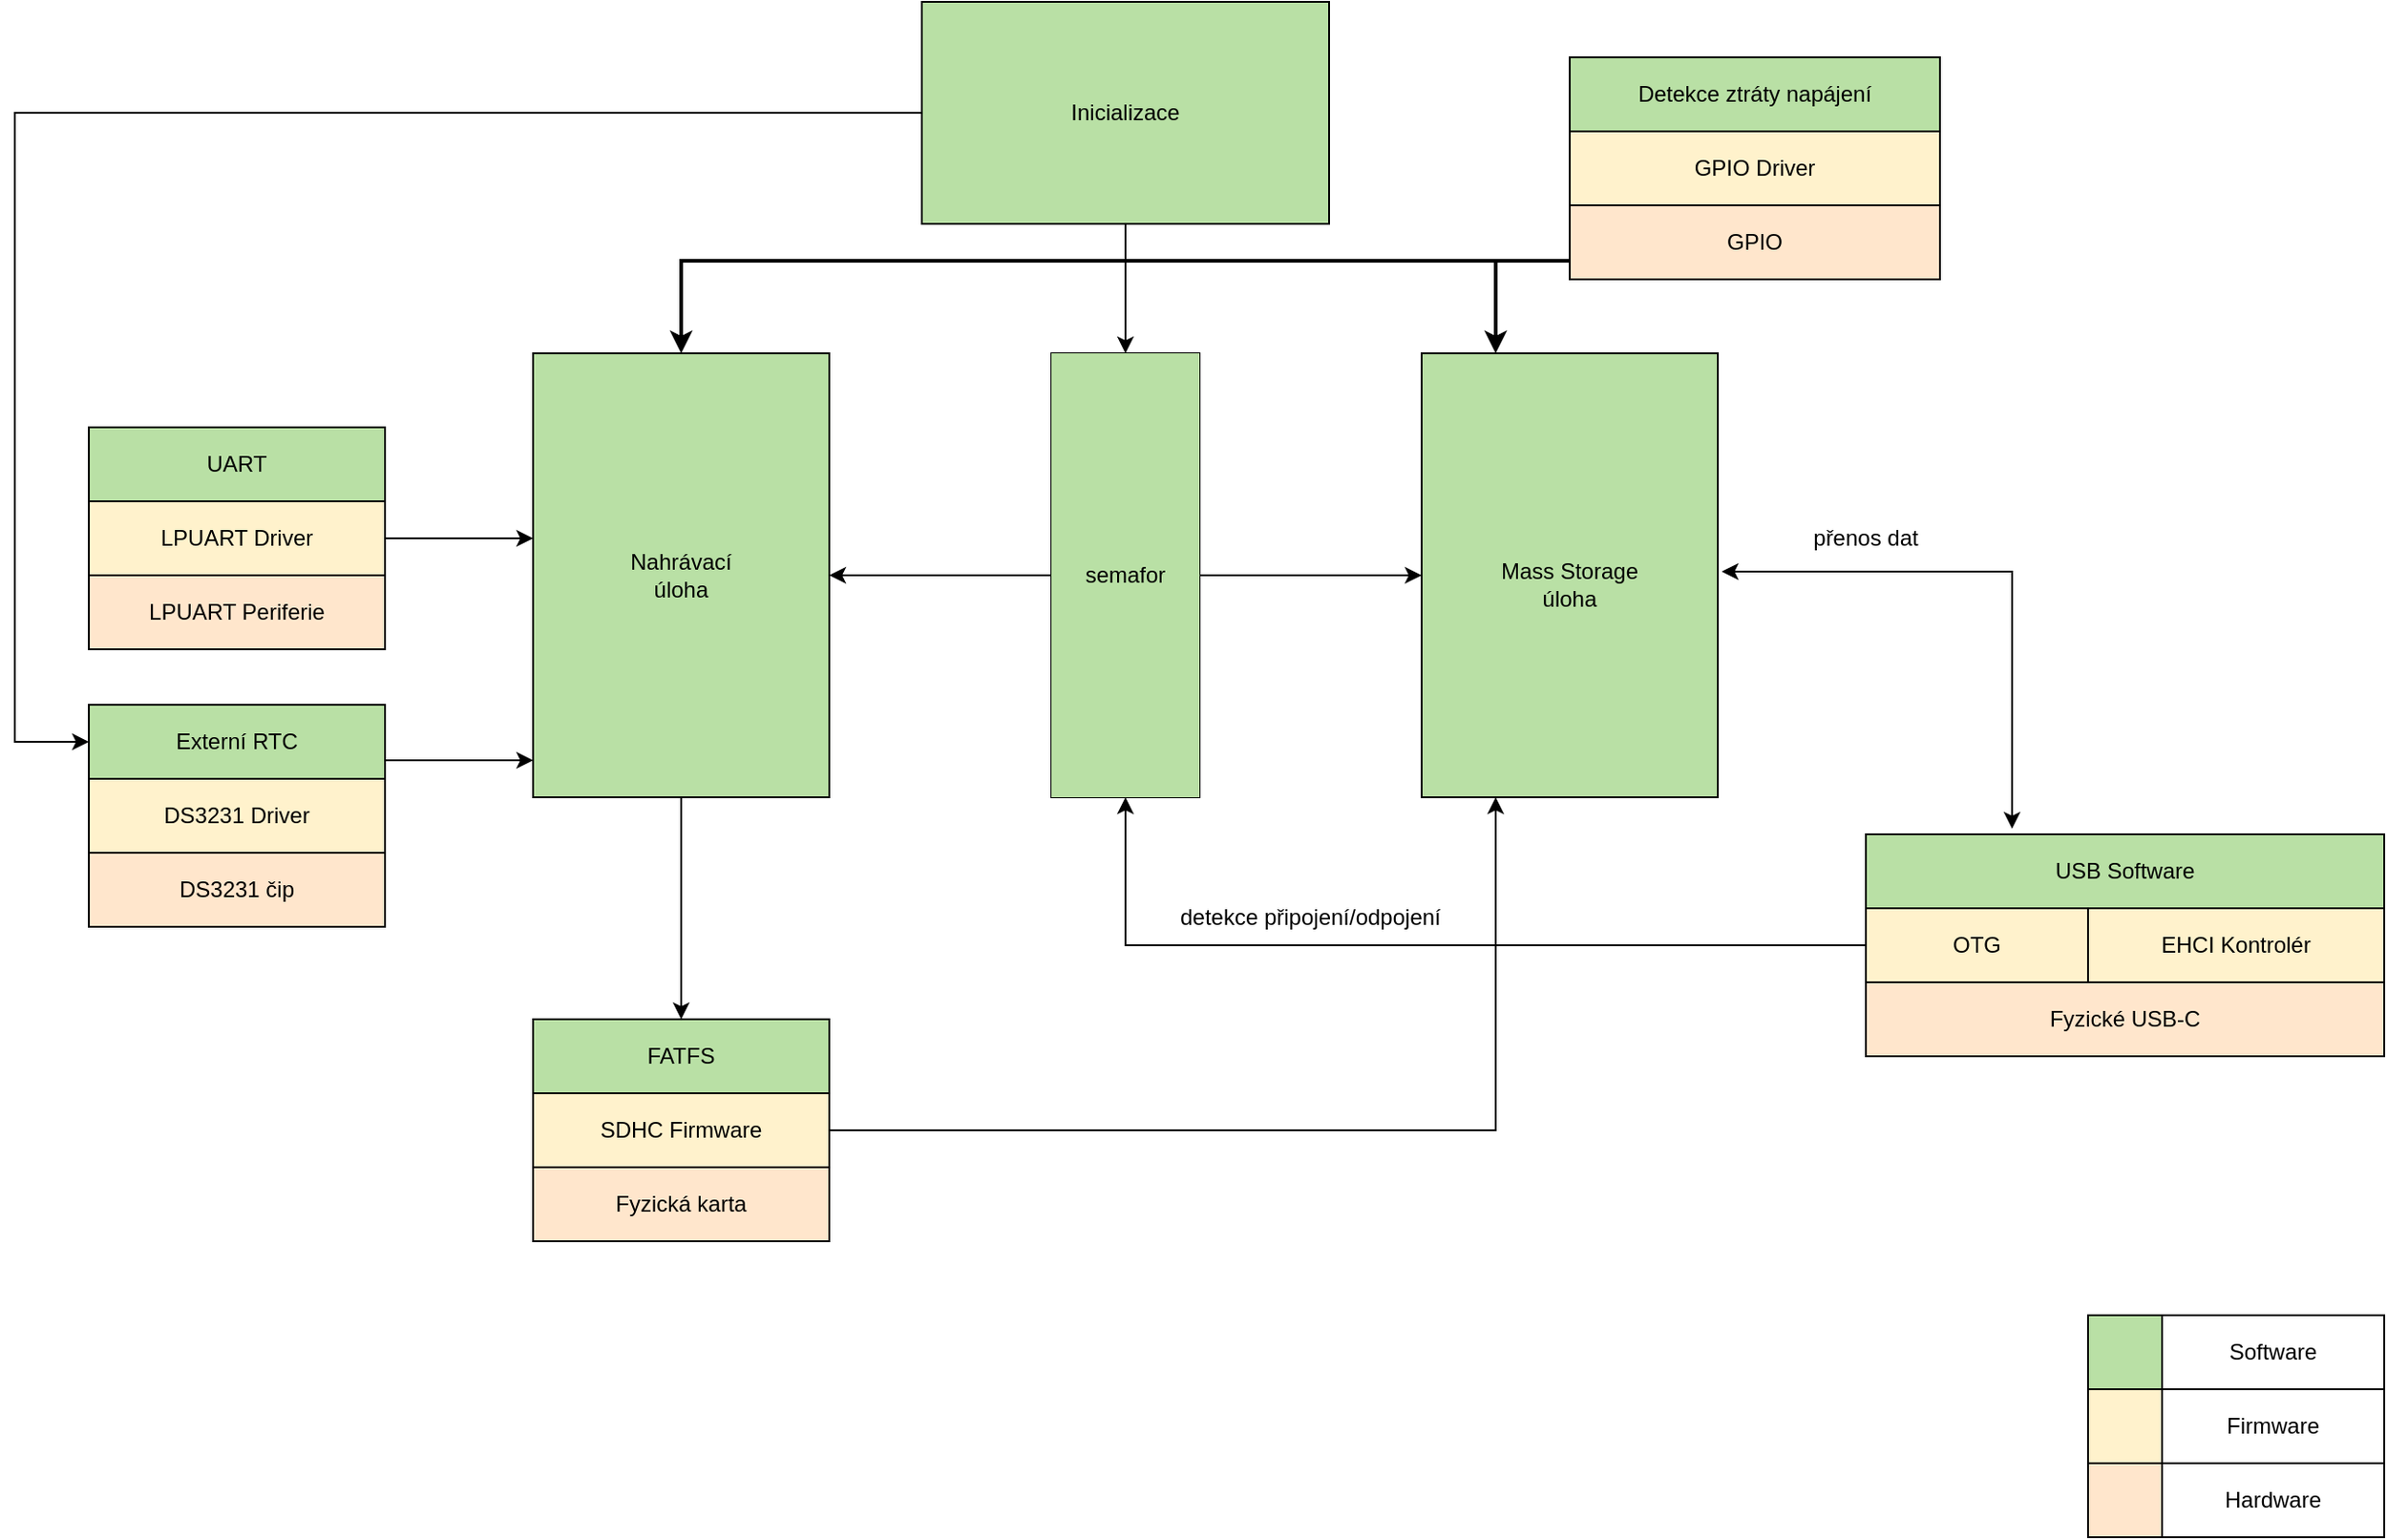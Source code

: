<mxfile version="26.0.4">
  <diagram name="Page-1" id="rjwEgcaiLJZMq75zWwEi">
    <mxGraphModel dx="2420" dy="929" grid="1" gridSize="10" guides="1" tooltips="1" connect="1" arrows="1" fold="1" page="1" pageScale="1" pageWidth="827" pageHeight="1169" math="0" shadow="0">
      <root>
        <mxCell id="0" />
        <mxCell id="1" parent="0" />
        <mxCell id="LIRwoS4u0499D45nPthz-1" value="" style="rounded=0;whiteSpace=wrap;html=1;" vertex="1" parent="1">
          <mxGeometry x="360" y="200" width="80" height="240" as="geometry" />
        </mxCell>
        <mxCell id="LIRwoS4u0499D45nPthz-2" value="" style="rounded=0;whiteSpace=wrap;html=1;fillColor=#B9E0A5;" vertex="1" parent="1">
          <mxGeometry x="80" y="200" width="160" height="240" as="geometry" />
        </mxCell>
        <mxCell id="LIRwoS4u0499D45nPthz-3" value="" style="rounded=0;whiteSpace=wrap;html=1;fillColor=#B9E0A5;" vertex="1" parent="1">
          <mxGeometry x="560" y="200" width="160" height="240" as="geometry" />
        </mxCell>
        <mxCell id="LIRwoS4u0499D45nPthz-4" value="Mass Storage&lt;div&gt;úloha&lt;/div&gt;" style="text;html=1;align=center;verticalAlign=middle;whiteSpace=wrap;rounded=0;" vertex="1" parent="1">
          <mxGeometry x="560" y="280" width="160" height="90" as="geometry" />
        </mxCell>
        <mxCell id="LIRwoS4u0499D45nPthz-5" value="Nahrávací&lt;div&gt;úloha&lt;/div&gt;" style="text;html=1;align=center;verticalAlign=middle;whiteSpace=wrap;rounded=0;" vertex="1" parent="1">
          <mxGeometry x="80" y="275" width="160" height="90" as="geometry" />
        </mxCell>
        <mxCell id="LIRwoS4u0499D45nPthz-6" value="semafor" style="text;html=1;align=center;verticalAlign=middle;whiteSpace=wrap;rounded=0;fillColor=#B9E0A5;" vertex="1" parent="1">
          <mxGeometry x="360" y="200" width="80" height="240" as="geometry" />
        </mxCell>
        <mxCell id="LIRwoS4u0499D45nPthz-19" value="" style="group" vertex="1" connectable="0" parent="1">
          <mxGeometry x="920" y="720" width="160" height="120" as="geometry" />
        </mxCell>
        <mxCell id="LIRwoS4u0499D45nPthz-11" value="" style="rounded=0;whiteSpace=wrap;html=1;strokeColor=#000000;fillColor=#B9E0A5;" vertex="1" parent="LIRwoS4u0499D45nPthz-19">
          <mxGeometry width="40" height="40" as="geometry" />
        </mxCell>
        <mxCell id="LIRwoS4u0499D45nPthz-12" value="" style="rounded=0;whiteSpace=wrap;html=1;fillColor=#ffe6cc;strokeColor=#000000;" vertex="1" parent="LIRwoS4u0499D45nPthz-19">
          <mxGeometry y="80" width="40" height="40" as="geometry" />
        </mxCell>
        <mxCell id="LIRwoS4u0499D45nPthz-13" value="" style="rounded=0;whiteSpace=wrap;html=1;fillColor=#fff2cc;strokeColor=#000000;" vertex="1" parent="LIRwoS4u0499D45nPthz-19">
          <mxGeometry y="40" width="40" height="40" as="geometry" />
        </mxCell>
        <mxCell id="LIRwoS4u0499D45nPthz-14" value="Software" style="text;html=1;align=center;verticalAlign=middle;whiteSpace=wrap;rounded=0;strokeColor=default;" vertex="1" parent="LIRwoS4u0499D45nPthz-19">
          <mxGeometry x="40" width="120" height="40" as="geometry" />
        </mxCell>
        <mxCell id="LIRwoS4u0499D45nPthz-15" value="Firmware" style="text;html=1;align=center;verticalAlign=middle;whiteSpace=wrap;rounded=0;strokeColor=default;" vertex="1" parent="LIRwoS4u0499D45nPthz-19">
          <mxGeometry x="40" y="40" width="120" height="40" as="geometry" />
        </mxCell>
        <mxCell id="LIRwoS4u0499D45nPthz-16" value="Hardware" style="text;html=1;align=center;verticalAlign=middle;whiteSpace=wrap;rounded=0;strokeColor=default;" vertex="1" parent="LIRwoS4u0499D45nPthz-19">
          <mxGeometry x="40" y="80" width="120" height="40" as="geometry" />
        </mxCell>
        <mxCell id="LIRwoS4u0499D45nPthz-22" value="" style="group" vertex="1" connectable="0" parent="1">
          <mxGeometry x="80" y="560" width="160" height="120" as="geometry" />
        </mxCell>
        <mxCell id="LIRwoS4u0499D45nPthz-9" value="SDHC Firmware" style="rounded=0;whiteSpace=wrap;html=1;fillColor=#fff2cc;strokeColor=light-dark(#000000, #6d5100);" vertex="1" parent="LIRwoS4u0499D45nPthz-22">
          <mxGeometry y="40" width="160" height="40" as="geometry" />
        </mxCell>
        <mxCell id="LIRwoS4u0499D45nPthz-10" value="Fyzická karta" style="rounded=0;whiteSpace=wrap;html=1;fillColor=#ffe6cc;strokeColor=light-dark(#000000, #996500);" vertex="1" parent="LIRwoS4u0499D45nPthz-22">
          <mxGeometry y="80" width="160" height="40" as="geometry" />
        </mxCell>
        <mxCell id="LIRwoS4u0499D45nPthz-21" value="FATFS" style="rounded=0;whiteSpace=wrap;html=1;fillColor=#B9E0A5;strokeColor=light-dark(#000000, #446e2c);" vertex="1" parent="LIRwoS4u0499D45nPthz-22">
          <mxGeometry width="160" height="40" as="geometry" />
        </mxCell>
        <mxCell id="LIRwoS4u0499D45nPthz-24" value="" style="endArrow=classic;html=1;rounded=0;exitX=0.5;exitY=1;exitDx=0;exitDy=0;entryX=0.5;entryY=0;entryDx=0;entryDy=0;" edge="1" parent="1" source="LIRwoS4u0499D45nPthz-2" target="LIRwoS4u0499D45nPthz-21">
          <mxGeometry width="50" height="50" relative="1" as="geometry">
            <mxPoint x="390" y="450" as="sourcePoint" />
            <mxPoint x="440" y="400" as="targetPoint" />
          </mxGeometry>
        </mxCell>
        <mxCell id="LIRwoS4u0499D45nPthz-25" value="" style="endArrow=classic;html=1;rounded=0;exitX=1;exitY=0.5;exitDx=0;exitDy=0;entryX=0.25;entryY=1;entryDx=0;entryDy=0;" edge="1" parent="1" source="LIRwoS4u0499D45nPthz-9" target="LIRwoS4u0499D45nPthz-3">
          <mxGeometry width="50" height="50" relative="1" as="geometry">
            <mxPoint x="390" y="550" as="sourcePoint" />
            <mxPoint x="440" y="500" as="targetPoint" />
            <Array as="points">
              <mxPoint x="600" y="620" />
            </Array>
          </mxGeometry>
        </mxCell>
        <mxCell id="LIRwoS4u0499D45nPthz-33" value="" style="group" vertex="1" connectable="0" parent="1">
          <mxGeometry x="-160" y="240" width="240" height="120" as="geometry" />
        </mxCell>
        <mxCell id="LIRwoS4u0499D45nPthz-31" value="" style="group" vertex="1" connectable="0" parent="LIRwoS4u0499D45nPthz-33">
          <mxGeometry width="160" height="120" as="geometry" />
        </mxCell>
        <mxCell id="LIRwoS4u0499D45nPthz-27" value="" style="rounded=0;whiteSpace=wrap;html=1;fillColor=#B9E0A5;strokeColor=light-dark(#000000, #446e2c);" vertex="1" parent="LIRwoS4u0499D45nPthz-31">
          <mxGeometry width="160" height="40" as="geometry" />
        </mxCell>
        <mxCell id="LIRwoS4u0499D45nPthz-28" value="UART" style="text;html=1;align=center;verticalAlign=middle;whiteSpace=wrap;rounded=0;" vertex="1" parent="LIRwoS4u0499D45nPthz-31">
          <mxGeometry width="160" height="40" as="geometry" />
        </mxCell>
        <mxCell id="LIRwoS4u0499D45nPthz-29" value="LPUART Driver" style="rounded=0;whiteSpace=wrap;html=1;fillColor=#fff2cc;strokeColor=light-dark(#000000, #6d5100);" vertex="1" parent="LIRwoS4u0499D45nPthz-31">
          <mxGeometry y="40" width="160" height="40" as="geometry" />
        </mxCell>
        <mxCell id="LIRwoS4u0499D45nPthz-30" value="LPUART Periferie" style="rounded=0;whiteSpace=wrap;html=1;fillColor=#ffe6cc;strokeColor=light-dark(#000000, #996500);" vertex="1" parent="LIRwoS4u0499D45nPthz-31">
          <mxGeometry y="80" width="160" height="40" as="geometry" />
        </mxCell>
        <mxCell id="LIRwoS4u0499D45nPthz-32" value="" style="endArrow=classic;html=1;rounded=0;exitX=1;exitY=0.5;exitDx=0;exitDy=0;" edge="1" parent="LIRwoS4u0499D45nPthz-33" source="LIRwoS4u0499D45nPthz-29">
          <mxGeometry width="50" height="50" relative="1" as="geometry">
            <mxPoint x="570" y="180" as="sourcePoint" />
            <mxPoint x="240" y="60" as="targetPoint" />
          </mxGeometry>
        </mxCell>
        <mxCell id="LIRwoS4u0499D45nPthz-37" value="" style="group" vertex="1" connectable="0" parent="1">
          <mxGeometry x="-160" y="390" width="160" height="120" as="geometry" />
        </mxCell>
        <mxCell id="LIRwoS4u0499D45nPthz-34" value="Externí RTC" style="rounded=0;whiteSpace=wrap;html=1;fillColor=#B9E0A5;strokeColor=light-dark(#000000, #446e2c);" vertex="1" parent="LIRwoS4u0499D45nPthz-37">
          <mxGeometry width="160" height="40" as="geometry" />
        </mxCell>
        <mxCell id="LIRwoS4u0499D45nPthz-35" value="DS3231 Driver" style="rounded=0;whiteSpace=wrap;html=1;fillColor=#fff2cc;strokeColor=light-dark(#000000, #6d5100);" vertex="1" parent="LIRwoS4u0499D45nPthz-37">
          <mxGeometry y="40" width="160" height="40" as="geometry" />
        </mxCell>
        <mxCell id="LIRwoS4u0499D45nPthz-36" value="DS3231 čip" style="rounded=0;whiteSpace=wrap;html=1;fillColor=#ffe6cc;strokeColor=light-dark(#000000, #996500);" vertex="1" parent="LIRwoS4u0499D45nPthz-37">
          <mxGeometry y="80" width="160" height="40" as="geometry" />
        </mxCell>
        <mxCell id="LIRwoS4u0499D45nPthz-38" value="" style="endArrow=classic;html=1;rounded=0;exitX=1;exitY=0.75;exitDx=0;exitDy=0;" edge="1" parent="1" source="LIRwoS4u0499D45nPthz-34">
          <mxGeometry width="50" height="50" relative="1" as="geometry">
            <mxPoint x="300" y="670" as="sourcePoint" />
            <mxPoint x="80" y="420" as="targetPoint" />
          </mxGeometry>
        </mxCell>
        <mxCell id="LIRwoS4u0499D45nPthz-39" value="" style="endArrow=classic;html=1;rounded=0;entryX=1;entryY=0.5;entryDx=0;entryDy=0;exitX=0;exitY=0.5;exitDx=0;exitDy=0;" edge="1" parent="1" source="LIRwoS4u0499D45nPthz-6" target="LIRwoS4u0499D45nPthz-2">
          <mxGeometry width="50" height="50" relative="1" as="geometry">
            <mxPoint x="200" y="540" as="sourcePoint" />
            <mxPoint x="250" y="490" as="targetPoint" />
          </mxGeometry>
        </mxCell>
        <mxCell id="LIRwoS4u0499D45nPthz-40" value="" style="endArrow=classic;html=1;rounded=0;entryX=0;entryY=0.5;entryDx=0;entryDy=0;exitX=1;exitY=0.5;exitDx=0;exitDy=0;" edge="1" parent="1" source="LIRwoS4u0499D45nPthz-6" target="LIRwoS4u0499D45nPthz-3">
          <mxGeometry width="50" height="50" relative="1" as="geometry">
            <mxPoint x="370" y="330" as="sourcePoint" />
            <mxPoint x="250" y="330" as="targetPoint" />
          </mxGeometry>
        </mxCell>
        <mxCell id="LIRwoS4u0499D45nPthz-41" value="Inicializace" style="rounded=0;whiteSpace=wrap;html=1;fillColor=#B9E0A5;" vertex="1" parent="1">
          <mxGeometry x="290" y="10" width="220" height="120" as="geometry" />
        </mxCell>
        <mxCell id="LIRwoS4u0499D45nPthz-42" value="" style="endArrow=classic;html=1;rounded=0;exitX=0;exitY=0.5;exitDx=0;exitDy=0;entryX=0;entryY=0.5;entryDx=0;entryDy=0;" edge="1" parent="1" source="LIRwoS4u0499D45nPthz-41" target="LIRwoS4u0499D45nPthz-34">
          <mxGeometry width="50" height="50" relative="1" as="geometry">
            <mxPoint x="90" y="90" as="sourcePoint" />
            <mxPoint x="140" y="40" as="targetPoint" />
            <Array as="points">
              <mxPoint x="-200" y="70" />
              <mxPoint x="-200" y="410" />
            </Array>
          </mxGeometry>
        </mxCell>
        <mxCell id="LIRwoS4u0499D45nPthz-43" value="" style="endArrow=classic;html=1;rounded=0;exitX=0.5;exitY=1;exitDx=0;exitDy=0;entryX=0.5;entryY=0;entryDx=0;entryDy=0;" edge="1" parent="1" source="LIRwoS4u0499D45nPthz-41" target="LIRwoS4u0499D45nPthz-6">
          <mxGeometry width="50" height="50" relative="1" as="geometry">
            <mxPoint x="160" y="420" as="sourcePoint" />
            <mxPoint x="210" y="370" as="targetPoint" />
          </mxGeometry>
        </mxCell>
        <mxCell id="LIRwoS4u0499D45nPthz-48" value="" style="group" vertex="1" connectable="0" parent="1">
          <mxGeometry x="800" y="460" width="280" height="120" as="geometry" />
        </mxCell>
        <mxCell id="LIRwoS4u0499D45nPthz-44" value="USB Software" style="rounded=0;whiteSpace=wrap;html=1;fillColor=#B9E0A5;strokeColor=light-dark(#000000, #446e2c);" vertex="1" parent="LIRwoS4u0499D45nPthz-48">
          <mxGeometry width="280" height="40" as="geometry" />
        </mxCell>
        <mxCell id="LIRwoS4u0499D45nPthz-45" value="EHCI Kontrolér" style="rounded=0;whiteSpace=wrap;html=1;fillColor=#fff2cc;strokeColor=light-dark(#000000, #6d5100);" vertex="1" parent="LIRwoS4u0499D45nPthz-48">
          <mxGeometry x="120" y="40" width="160" height="40" as="geometry" />
        </mxCell>
        <mxCell id="LIRwoS4u0499D45nPthz-46" value="Fyzické USB-C" style="rounded=0;whiteSpace=wrap;html=1;fillColor=#ffe6cc;strokeColor=light-dark(#000000, #996500);" vertex="1" parent="LIRwoS4u0499D45nPthz-48">
          <mxGeometry y="80" width="280" height="40" as="geometry" />
        </mxCell>
        <mxCell id="LIRwoS4u0499D45nPthz-47" value="OTG" style="rounded=0;whiteSpace=wrap;html=1;fillColor=#fff2cc;strokeColor=light-dark(#000000, #6d5100);" vertex="1" parent="LIRwoS4u0499D45nPthz-48">
          <mxGeometry y="40" width="120" height="40" as="geometry" />
        </mxCell>
        <mxCell id="LIRwoS4u0499D45nPthz-50" value="" style="endArrow=classic;html=1;rounded=0;exitX=0;exitY=0.5;exitDx=0;exitDy=0;entryX=0.5;entryY=1;entryDx=0;entryDy=0;" edge="1" parent="1" source="LIRwoS4u0499D45nPthz-47" target="LIRwoS4u0499D45nPthz-6">
          <mxGeometry width="50" height="50" relative="1" as="geometry">
            <mxPoint x="380" y="350" as="sourcePoint" />
            <mxPoint x="430" y="300" as="targetPoint" />
            <Array as="points">
              <mxPoint x="400" y="520" />
            </Array>
          </mxGeometry>
        </mxCell>
        <mxCell id="LIRwoS4u0499D45nPthz-51" value="detekce připojení/odpojení" style="text;html=1;align=center;verticalAlign=middle;whiteSpace=wrap;rounded=0;" vertex="1" parent="1">
          <mxGeometry x="400" y="490" width="200" height="30" as="geometry" />
        </mxCell>
        <mxCell id="LIRwoS4u0499D45nPthz-53" value="" style="endArrow=classic;startArrow=classic;html=1;rounded=0;exitX=1.013;exitY=0.422;exitDx=0;exitDy=0;exitPerimeter=0;entryX=0.282;entryY=-0.075;entryDx=0;entryDy=0;entryPerimeter=0;" edge="1" parent="1" source="LIRwoS4u0499D45nPthz-4" target="LIRwoS4u0499D45nPthz-44">
          <mxGeometry width="50" height="50" relative="1" as="geometry">
            <mxPoint x="760" y="310" as="sourcePoint" />
            <mxPoint x="810" y="260" as="targetPoint" />
            <Array as="points">
              <mxPoint x="879" y="318" />
            </Array>
          </mxGeometry>
        </mxCell>
        <mxCell id="LIRwoS4u0499D45nPthz-54" value="přenos dat" style="text;html=1;align=center;verticalAlign=middle;whiteSpace=wrap;rounded=0;" vertex="1" parent="1">
          <mxGeometry x="710" y="285" width="180" height="30" as="geometry" />
        </mxCell>
        <mxCell id="LIRwoS4u0499D45nPthz-62" value="" style="group" vertex="1" connectable="0" parent="1">
          <mxGeometry x="640" y="40" width="200" height="120" as="geometry" />
        </mxCell>
        <mxCell id="LIRwoS4u0499D45nPthz-59" value="Detekce ztráty napájení" style="rounded=0;whiteSpace=wrap;html=1;fillColor=#B9E0A5;strokeColor=light-dark(#000000, #446e2c);" vertex="1" parent="LIRwoS4u0499D45nPthz-62">
          <mxGeometry width="200" height="40" as="geometry" />
        </mxCell>
        <mxCell id="LIRwoS4u0499D45nPthz-60" value="GPIO" style="rounded=0;whiteSpace=wrap;html=1;fillColor=#ffe6cc;strokeColor=light-dark(#000000, #996500);" vertex="1" parent="LIRwoS4u0499D45nPthz-62">
          <mxGeometry y="80" width="200" height="40" as="geometry" />
        </mxCell>
        <mxCell id="LIRwoS4u0499D45nPthz-61" value="GPIO Driver" style="rounded=0;whiteSpace=wrap;html=1;fillColor=#fff2cc;strokeColor=light-dark(#000000, #6d5100);" vertex="1" parent="LIRwoS4u0499D45nPthz-62">
          <mxGeometry y="40" width="200" height="40" as="geometry" />
        </mxCell>
        <mxCell id="LIRwoS4u0499D45nPthz-63" value="" style="endArrow=classic;html=1;rounded=0;entryX=0.25;entryY=0;entryDx=0;entryDy=0;exitX=0;exitY=0.75;exitDx=0;exitDy=0;strokeWidth=2;" edge="1" parent="1" source="LIRwoS4u0499D45nPthz-60" target="LIRwoS4u0499D45nPthz-3">
          <mxGeometry width="50" height="50" relative="1" as="geometry">
            <mxPoint x="590" y="110" as="sourcePoint" />
            <mxPoint x="430" y="200" as="targetPoint" />
            <Array as="points">
              <mxPoint x="600" y="150" />
            </Array>
          </mxGeometry>
        </mxCell>
        <mxCell id="LIRwoS4u0499D45nPthz-64" value="" style="endArrow=classic;html=1;rounded=0;entryX=0.5;entryY=0;entryDx=0;entryDy=0;strokeWidth=2;" edge="1" parent="1" target="LIRwoS4u0499D45nPthz-2">
          <mxGeometry width="50" height="50" relative="1" as="geometry">
            <mxPoint x="600" y="150" as="sourcePoint" />
            <mxPoint x="430" y="-30" as="targetPoint" />
            <Array as="points">
              <mxPoint x="160" y="150" />
            </Array>
          </mxGeometry>
        </mxCell>
      </root>
    </mxGraphModel>
  </diagram>
</mxfile>

